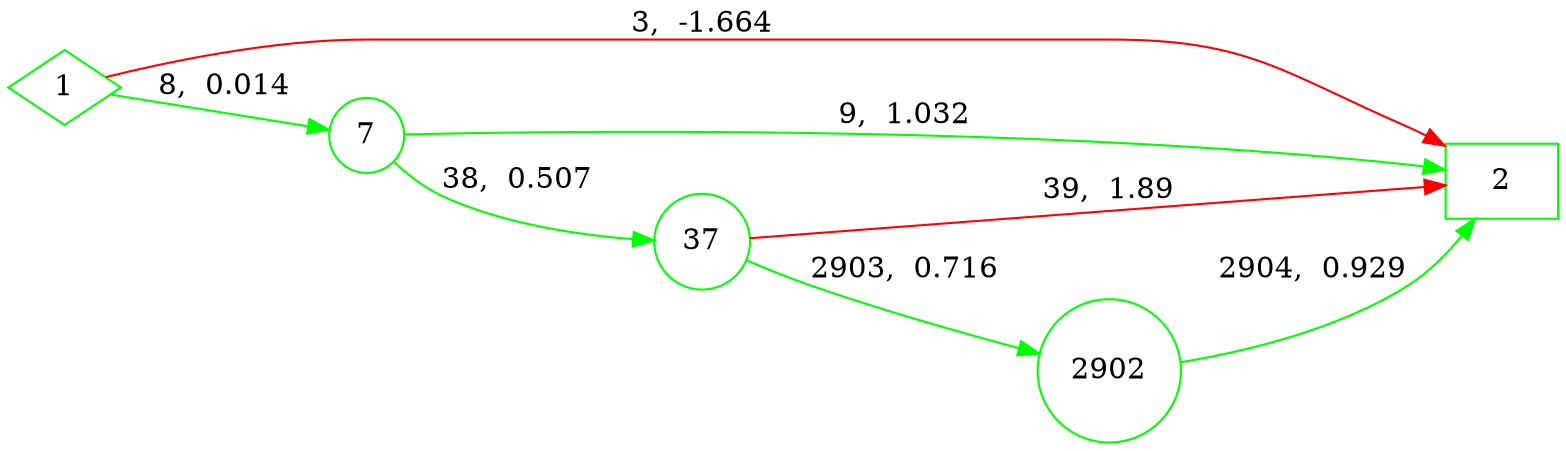 digraph {
	rankdir=LR;
	node [shape=circle];
	1 [color=green, shape=diamond]
	1->2[color=red,label="3,  -1.664",penwidth=1.0];
	1->7[color=green,label="8,  0.014",penwidth=1.0];
	{rank=min; 1}
	7 [color=green]
	7->2[color=green,label="9,  1.032",penwidth=1.0];
	7->37[color=green,label="38,  0.507",penwidth=1.0];
	{rank=same; 7}
	37 [color=green]
	37->2[color=red,label="39,  1.89",penwidth=1.0];
	37->2902[color=green,label="2903,  0.716",penwidth=1.0];
	{rank=same; 37}
	2902 [color=green]
	2902->2[color=green,label="2904,  0.929",penwidth=1.0];
	{rank=same; 2902}
	2 [color=green, shape=box]
	{rank=max; 2}
}